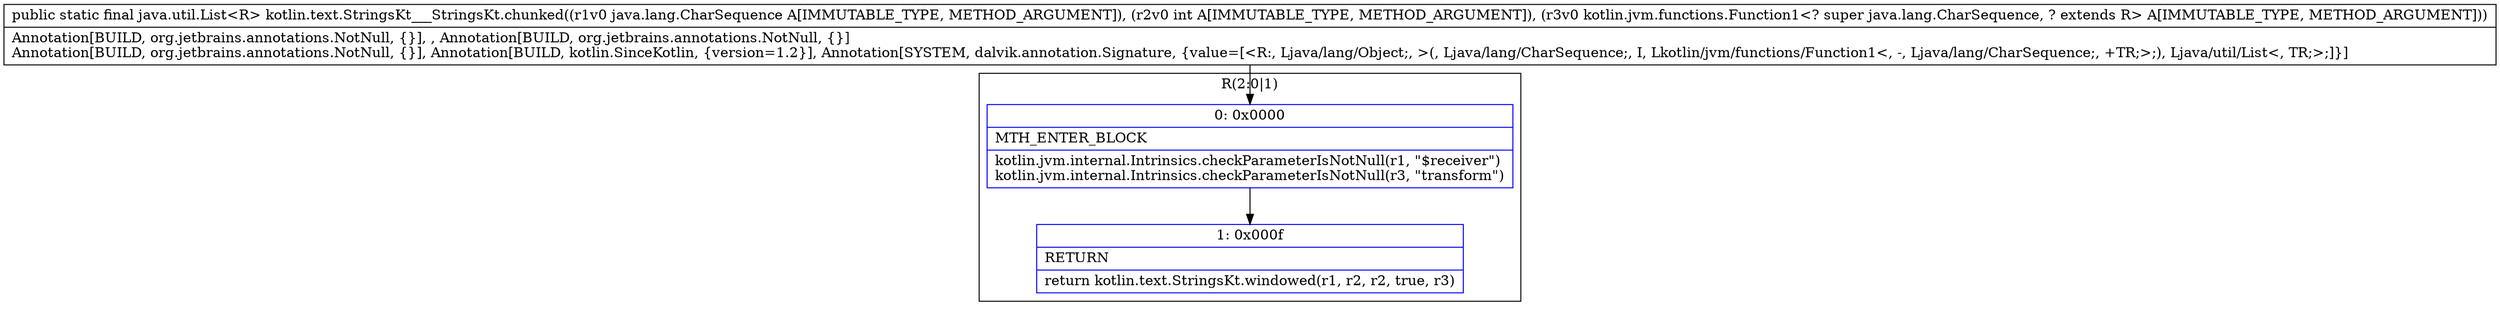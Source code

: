 digraph "CFG forkotlin.text.StringsKt___StringsKt.chunked(Ljava\/lang\/CharSequence;ILkotlin\/jvm\/functions\/Function1;)Ljava\/util\/List;" {
subgraph cluster_Region_245552778 {
label = "R(2:0|1)";
node [shape=record,color=blue];
Node_0 [shape=record,label="{0\:\ 0x0000|MTH_ENTER_BLOCK\l|kotlin.jvm.internal.Intrinsics.checkParameterIsNotNull(r1, \"$receiver\")\lkotlin.jvm.internal.Intrinsics.checkParameterIsNotNull(r3, \"transform\")\l}"];
Node_1 [shape=record,label="{1\:\ 0x000f|RETURN\l|return kotlin.text.StringsKt.windowed(r1, r2, r2, true, r3)\l}"];
}
MethodNode[shape=record,label="{public static final java.util.List\<R\> kotlin.text.StringsKt___StringsKt.chunked((r1v0 java.lang.CharSequence A[IMMUTABLE_TYPE, METHOD_ARGUMENT]), (r2v0 int A[IMMUTABLE_TYPE, METHOD_ARGUMENT]), (r3v0 kotlin.jvm.functions.Function1\<? super java.lang.CharSequence, ? extends R\> A[IMMUTABLE_TYPE, METHOD_ARGUMENT]))  | Annotation[BUILD, org.jetbrains.annotations.NotNull, \{\}], , Annotation[BUILD, org.jetbrains.annotations.NotNull, \{\}]\lAnnotation[BUILD, org.jetbrains.annotations.NotNull, \{\}], Annotation[BUILD, kotlin.SinceKotlin, \{version=1.2\}], Annotation[SYSTEM, dalvik.annotation.Signature, \{value=[\<R:, Ljava\/lang\/Object;, \>(, Ljava\/lang\/CharSequence;, I, Lkotlin\/jvm\/functions\/Function1\<, \-, Ljava\/lang\/CharSequence;, +TR;\>;), Ljava\/util\/List\<, TR;\>;]\}]\l}"];
MethodNode -> Node_0;
Node_0 -> Node_1;
}

